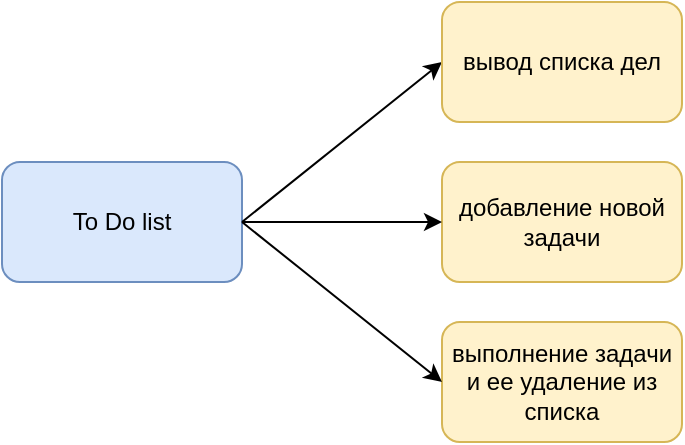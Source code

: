 <mxfile version="20.8.11" type="device"><diagram name="Страница 1" id="vtthktk9dQFWtuf64ynZ"><mxGraphModel dx="1434" dy="764" grid="1" gridSize="10" guides="1" tooltips="1" connect="1" arrows="1" fold="1" page="1" pageScale="1" pageWidth="827" pageHeight="1169" math="0" shadow="0"><root><mxCell id="0"/><mxCell id="1" parent="0"/><mxCell id="yWTwwY_nRCV9fFo4ZQaa-1" value="To Do list" style="rounded=1;whiteSpace=wrap;html=1;fillColor=#dae8fc;strokeColor=#6c8ebf;" vertex="1" parent="1"><mxGeometry x="20" y="340" width="120" height="60" as="geometry"/></mxCell><mxCell id="yWTwwY_nRCV9fFo4ZQaa-2" value="" style="endArrow=classic;html=1;rounded=0;exitX=1;exitY=0.5;exitDx=0;exitDy=0;entryX=0;entryY=0.5;entryDx=0;entryDy=0;" edge="1" parent="1" source="yWTwwY_nRCV9fFo4ZQaa-1" target="yWTwwY_nRCV9fFo4ZQaa-3"><mxGeometry width="50" height="50" relative="1" as="geometry"><mxPoint x="390" y="420" as="sourcePoint"/><mxPoint x="220" y="370" as="targetPoint"/></mxGeometry></mxCell><mxCell id="yWTwwY_nRCV9fFo4ZQaa-3" value="вывод списка дел" style="rounded=1;whiteSpace=wrap;html=1;fillColor=#fff2cc;strokeColor=#d6b656;" vertex="1" parent="1"><mxGeometry x="240" y="260" width="120" height="60" as="geometry"/></mxCell><mxCell id="yWTwwY_nRCV9fFo4ZQaa-4" value="добавление новой задачи" style="rounded=1;whiteSpace=wrap;html=1;fillColor=#fff2cc;strokeColor=#d6b656;" vertex="1" parent="1"><mxGeometry x="240" y="340" width="120" height="60" as="geometry"/></mxCell><mxCell id="yWTwwY_nRCV9fFo4ZQaa-5" value="выполнение задачи и ее удаление из списка" style="rounded=1;whiteSpace=wrap;html=1;fillColor=#fff2cc;strokeColor=#d6b656;" vertex="1" parent="1"><mxGeometry x="240" y="420" width="120" height="60" as="geometry"/></mxCell><mxCell id="yWTwwY_nRCV9fFo4ZQaa-6" value="" style="endArrow=classic;html=1;rounded=0;exitX=1;exitY=0.5;exitDx=0;exitDy=0;entryX=0;entryY=0.5;entryDx=0;entryDy=0;" edge="1" parent="1" source="yWTwwY_nRCV9fFo4ZQaa-1" target="yWTwwY_nRCV9fFo4ZQaa-4"><mxGeometry width="50" height="50" relative="1" as="geometry"><mxPoint x="390" y="400" as="sourcePoint"/><mxPoint x="440" y="350" as="targetPoint"/></mxGeometry></mxCell><mxCell id="yWTwwY_nRCV9fFo4ZQaa-7" value="" style="endArrow=classic;html=1;rounded=0;exitX=1;exitY=0.5;exitDx=0;exitDy=0;entryX=0;entryY=0.5;entryDx=0;entryDy=0;" edge="1" parent="1" source="yWTwwY_nRCV9fFo4ZQaa-1" target="yWTwwY_nRCV9fFo4ZQaa-5"><mxGeometry width="50" height="50" relative="1" as="geometry"><mxPoint x="390" y="400" as="sourcePoint"/><mxPoint x="440" y="350" as="targetPoint"/></mxGeometry></mxCell></root></mxGraphModel></diagram></mxfile>